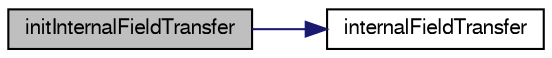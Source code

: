 digraph "initInternalFieldTransfer"
{
  bgcolor="transparent";
  edge [fontname="FreeSans",fontsize="10",labelfontname="FreeSans",labelfontsize="10"];
  node [fontname="FreeSans",fontsize="10",shape=record];
  rankdir="LR";
  Node240 [label="initInternalFieldTransfer",height=0.2,width=0.4,color="black", fillcolor="grey75", style="filled", fontcolor="black"];
  Node240 -> Node241 [color="midnightblue",fontsize="10",style="solid",fontname="FreeSans"];
  Node241 [label="internalFieldTransfer",height=0.2,width=0.4,color="black",URL="$a22826.html#a237c9448fbff6fcefb820f4076a58f26",tooltip="Return neighbour field. "];
}
